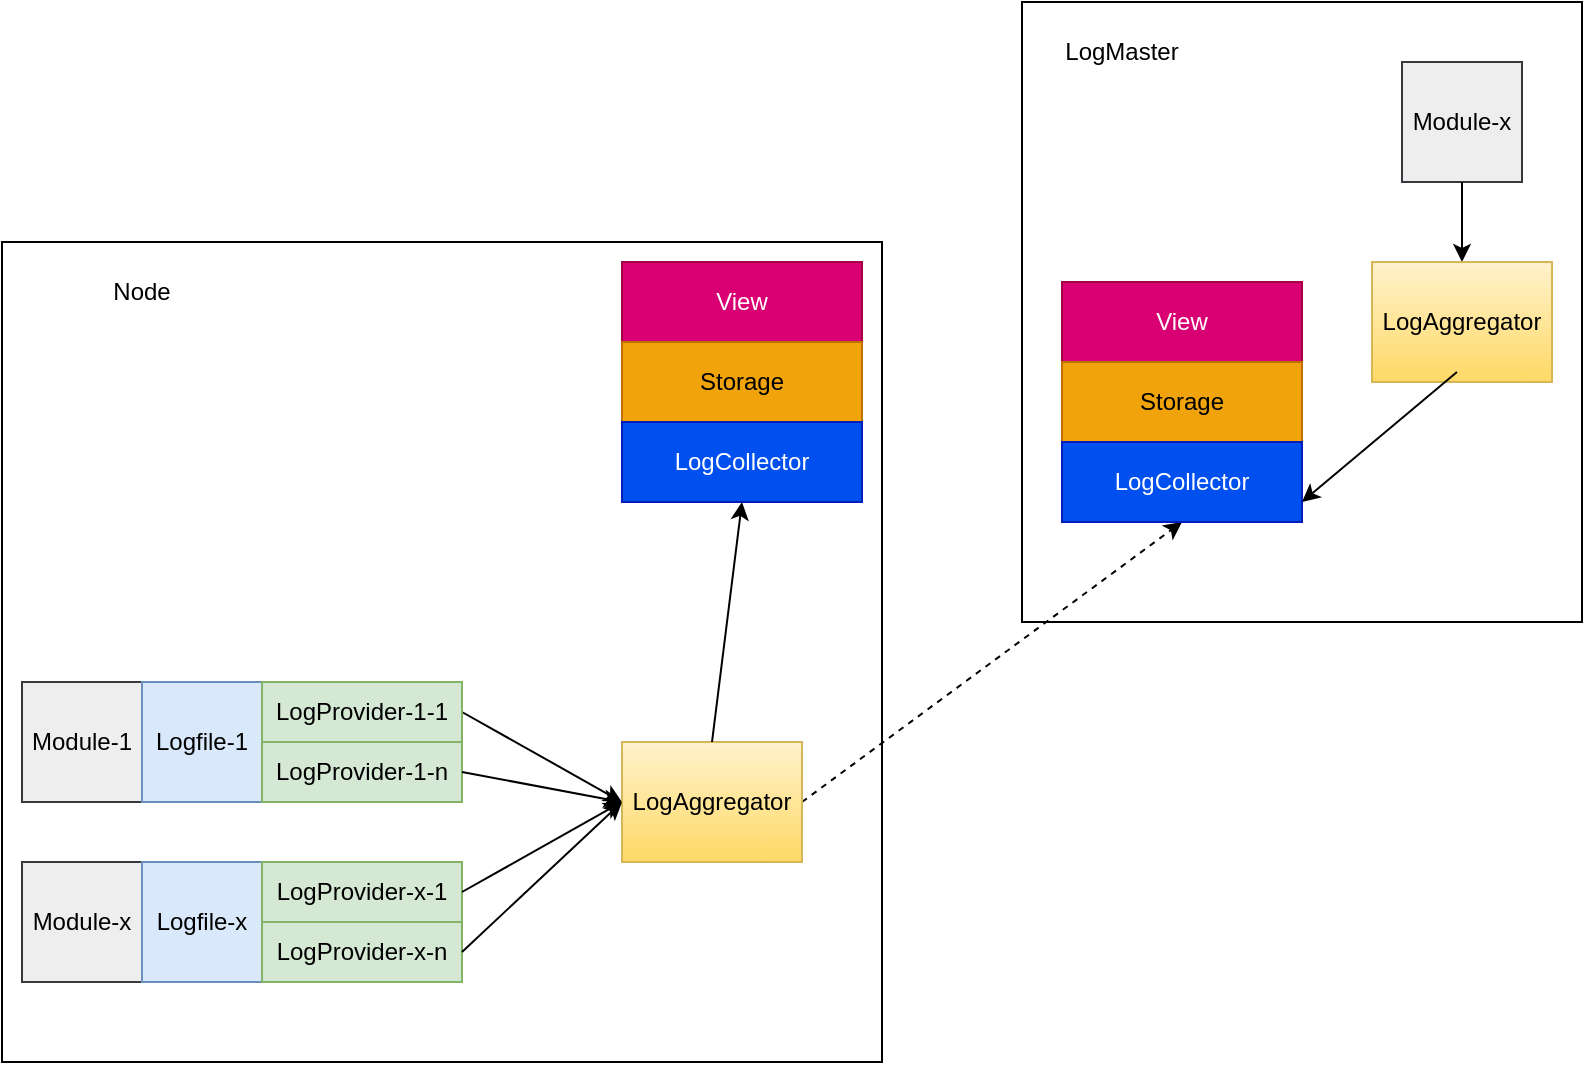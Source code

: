 <mxfile version="24.0.4" type="device" pages="2">
  <diagram name="拓扑图" id="p2P2LeGknYOb5AMSB5fG">
    <mxGraphModel dx="2074" dy="1204" grid="1" gridSize="10" guides="1" tooltips="1" connect="1" arrows="1" fold="1" page="1" pageScale="1" pageWidth="850" pageHeight="1100" math="0" shadow="0">
      <root>
        <mxCell id="0" />
        <mxCell id="1" parent="0" />
        <mxCell id="ztts3bo9O-bPbGDw9dZd-1" value="" style="rounded=0;whiteSpace=wrap;html=1;" parent="1" vertex="1">
          <mxGeometry x="30" y="200" width="440" height="410" as="geometry" />
        </mxCell>
        <mxCell id="ztts3bo9O-bPbGDw9dZd-2" value="Module-1" style="rounded=0;whiteSpace=wrap;html=1;fillColor=#eeeeee;strokeColor=#36393d;" parent="1" vertex="1">
          <mxGeometry x="40" y="420" width="60" height="60" as="geometry" />
        </mxCell>
        <mxCell id="ztts3bo9O-bPbGDw9dZd-3" value="Logfile-1" style="rounded=0;whiteSpace=wrap;html=1;fillColor=#dae8fc;strokeColor=#6c8ebf;" parent="1" vertex="1">
          <mxGeometry x="100" y="420" width="60" height="60" as="geometry" />
        </mxCell>
        <mxCell id="ztts3bo9O-bPbGDw9dZd-13" value="View" style="rounded=0;whiteSpace=wrap;html=1;fillColor=#d80073;fontColor=#ffffff;strokeColor=#A50040;" parent="1" vertex="1">
          <mxGeometry x="340" y="210" width="120" height="40" as="geometry" />
        </mxCell>
        <mxCell id="ztts3bo9O-bPbGDw9dZd-14" value="Storage" style="rounded=0;whiteSpace=wrap;html=1;fillColor=#f0a30a;fontColor=#000000;strokeColor=#BD7000;" parent="1" vertex="1">
          <mxGeometry x="340" y="250" width="120" height="40" as="geometry" />
        </mxCell>
        <mxCell id="ztts3bo9O-bPbGDw9dZd-15" value="LogCollector" style="rounded=0;whiteSpace=wrap;html=1;fillColor=#0050ef;fontColor=#ffffff;strokeColor=#001DBC;" parent="1" vertex="1">
          <mxGeometry x="340" y="290" width="120" height="40" as="geometry" />
        </mxCell>
        <mxCell id="ztts3bo9O-bPbGDw9dZd-17" value="LogProvider-1-1" style="rounded=0;whiteSpace=wrap;html=1;fillColor=#d5e8d4;strokeColor=#82b366;" parent="1" vertex="1">
          <mxGeometry x="160" y="420" width="100" height="30" as="geometry" />
        </mxCell>
        <mxCell id="ztts3bo9O-bPbGDw9dZd-18" value="" style="endArrow=classic;html=1;rounded=0;exitX=1;exitY=0.5;exitDx=0;exitDy=0;entryX=0;entryY=0.5;entryDx=0;entryDy=0;" parent="1" source="ztts3bo9O-bPbGDw9dZd-17" target="ztts3bo9O-bPbGDw9dZd-40" edge="1">
          <mxGeometry width="50" height="50" relative="1" as="geometry">
            <mxPoint x="240" y="450" as="sourcePoint" />
            <mxPoint x="310" y="330" as="targetPoint" />
          </mxGeometry>
        </mxCell>
        <mxCell id="ztts3bo9O-bPbGDw9dZd-19" value="" style="rounded=0;whiteSpace=wrap;html=1;" parent="1" vertex="1">
          <mxGeometry x="540" y="80" width="280" height="310" as="geometry" />
        </mxCell>
        <mxCell id="ztts3bo9O-bPbGDw9dZd-21" value="Node" style="text;html=1;align=center;verticalAlign=middle;whiteSpace=wrap;rounded=0;" parent="1" vertex="1">
          <mxGeometry x="70" y="210" width="60" height="30" as="geometry" />
        </mxCell>
        <mxCell id="ztts3bo9O-bPbGDw9dZd-22" value="LogMaster" style="text;html=1;align=center;verticalAlign=middle;whiteSpace=wrap;rounded=0;" parent="1" vertex="1">
          <mxGeometry x="560" y="90" width="60" height="30" as="geometry" />
        </mxCell>
        <mxCell id="ztts3bo9O-bPbGDw9dZd-26" value="" style="endArrow=classic;html=1;rounded=0;exitX=1;exitY=0.5;exitDx=0;exitDy=0;dashed=1;entryX=0.5;entryY=1;entryDx=0;entryDy=0;" parent="1" source="ztts3bo9O-bPbGDw9dZd-40" target="ztts3bo9O-bPbGDw9dZd-37" edge="1">
          <mxGeometry width="50" height="50" relative="1" as="geometry">
            <mxPoint x="460" y="480" as="sourcePoint" />
            <mxPoint x="813.04" y="358" as="targetPoint" />
          </mxGeometry>
        </mxCell>
        <mxCell id="ztts3bo9O-bPbGDw9dZd-27" value="LogProvider-1-1" style="rounded=0;whiteSpace=wrap;html=1;fillColor=#d5e8d4;strokeColor=#82b366;" parent="1" vertex="1">
          <mxGeometry x="160" y="420" width="100" height="30" as="geometry" />
        </mxCell>
        <mxCell id="ztts3bo9O-bPbGDw9dZd-28" value="LogProvider-1-n" style="rounded=0;whiteSpace=wrap;html=1;fillColor=#d5e8d4;strokeColor=#82b366;" parent="1" vertex="1">
          <mxGeometry x="160" y="450" width="100" height="30" as="geometry" />
        </mxCell>
        <mxCell id="ztts3bo9O-bPbGDw9dZd-29" value="Module-x" style="rounded=0;whiteSpace=wrap;html=1;fillColor=#eeeeee;strokeColor=#36393d;" parent="1" vertex="1">
          <mxGeometry x="40" y="510" width="60" height="60" as="geometry" />
        </mxCell>
        <mxCell id="ztts3bo9O-bPbGDw9dZd-30" value="Logfile-x" style="rounded=0;whiteSpace=wrap;html=1;fillColor=#dae8fc;strokeColor=#6c8ebf;" parent="1" vertex="1">
          <mxGeometry x="100" y="510" width="60" height="60" as="geometry" />
        </mxCell>
        <mxCell id="ztts3bo9O-bPbGDw9dZd-31" value="LogProvider-x-1" style="rounded=0;whiteSpace=wrap;html=1;fillColor=#d5e8d4;strokeColor=#82b366;" parent="1" vertex="1">
          <mxGeometry x="160" y="510" width="100" height="30" as="geometry" />
        </mxCell>
        <mxCell id="ztts3bo9O-bPbGDw9dZd-32" value="LogProvider-x-n" style="rounded=0;whiteSpace=wrap;html=1;fillColor=#d5e8d4;strokeColor=#82b366;" parent="1" vertex="1">
          <mxGeometry x="160" y="540" width="100" height="30" as="geometry" />
        </mxCell>
        <mxCell id="ztts3bo9O-bPbGDw9dZd-33" value="" style="endArrow=classic;html=1;rounded=0;exitX=1;exitY=0.5;exitDx=0;exitDy=0;entryX=0;entryY=0.5;entryDx=0;entryDy=0;" parent="1" target="ztts3bo9O-bPbGDw9dZd-40" edge="1">
          <mxGeometry width="50" height="50" relative="1" as="geometry">
            <mxPoint x="260" y="525" as="sourcePoint" />
            <mxPoint x="310" y="330" as="targetPoint" />
          </mxGeometry>
        </mxCell>
        <mxCell id="ztts3bo9O-bPbGDw9dZd-35" value="View" style="rounded=0;whiteSpace=wrap;html=1;fillColor=#d80073;fontColor=#ffffff;strokeColor=#A50040;" parent="1" vertex="1">
          <mxGeometry x="560" y="220" width="120" height="40" as="geometry" />
        </mxCell>
        <mxCell id="ztts3bo9O-bPbGDw9dZd-36" value="Storage" style="rounded=0;whiteSpace=wrap;html=1;fillColor=#f0a30a;fontColor=#000000;strokeColor=#BD7000;" parent="1" vertex="1">
          <mxGeometry x="560" y="260" width="120" height="40" as="geometry" />
        </mxCell>
        <mxCell id="ztts3bo9O-bPbGDw9dZd-37" value="LogCollector" style="rounded=0;whiteSpace=wrap;html=1;fillColor=#0050ef;fontColor=#ffffff;strokeColor=#001DBC;" parent="1" vertex="1">
          <mxGeometry x="560" y="300" width="120" height="40" as="geometry" />
        </mxCell>
        <mxCell id="ztts3bo9O-bPbGDw9dZd-38" value="Module-x" style="rounded=0;whiteSpace=wrap;html=1;fillColor=#eeeeee;strokeColor=#36393d;" parent="1" vertex="1">
          <mxGeometry x="730" y="110" width="60" height="60" as="geometry" />
        </mxCell>
        <mxCell id="ztts3bo9O-bPbGDw9dZd-39" value="" style="endArrow=classic;html=1;rounded=0;exitX=0.5;exitY=1;exitDx=0;exitDy=0;" parent="1" source="ztts3bo9O-bPbGDw9dZd-38" target="ztts3bo9O-bPbGDw9dZd-46" edge="1">
          <mxGeometry width="50" height="50" relative="1" as="geometry">
            <mxPoint x="660" y="665" as="sourcePoint" />
            <mxPoint x="710" y="470" as="targetPoint" />
          </mxGeometry>
        </mxCell>
        <mxCell id="ztts3bo9O-bPbGDw9dZd-40" value="LogAggregator" style="rounded=0;whiteSpace=wrap;html=1;fillColor=#fff2cc;gradientColor=#ffd966;strokeColor=#d6b656;" parent="1" vertex="1">
          <mxGeometry x="340" y="450" width="90" height="60" as="geometry" />
        </mxCell>
        <mxCell id="ztts3bo9O-bPbGDw9dZd-43" value="" style="endArrow=classic;html=1;rounded=0;exitX=1;exitY=0.5;exitDx=0;exitDy=0;entryX=0;entryY=0.5;entryDx=0;entryDy=0;" parent="1" source="ztts3bo9O-bPbGDw9dZd-28" target="ztts3bo9O-bPbGDw9dZd-40" edge="1">
          <mxGeometry width="50" height="50" relative="1" as="geometry">
            <mxPoint x="260" y="457.5" as="sourcePoint" />
            <mxPoint x="340" y="502.5" as="targetPoint" />
          </mxGeometry>
        </mxCell>
        <mxCell id="ztts3bo9O-bPbGDw9dZd-44" value="" style="endArrow=classic;html=1;rounded=0;exitX=1;exitY=0.5;exitDx=0;exitDy=0;entryX=0;entryY=0.5;entryDx=0;entryDy=0;" parent="1" target="ztts3bo9O-bPbGDw9dZd-40" edge="1">
          <mxGeometry width="50" height="50" relative="1" as="geometry">
            <mxPoint x="260" y="555" as="sourcePoint" />
            <mxPoint x="340" y="510" as="targetPoint" />
          </mxGeometry>
        </mxCell>
        <mxCell id="ztts3bo9O-bPbGDw9dZd-45" value="" style="endArrow=classic;html=1;rounded=0;exitX=0.5;exitY=0;exitDx=0;exitDy=0;entryX=0.5;entryY=1;entryDx=0;entryDy=0;" parent="1" source="ztts3bo9O-bPbGDw9dZd-40" target="ztts3bo9O-bPbGDw9dZd-15" edge="1">
          <mxGeometry width="50" height="50" relative="1" as="geometry">
            <mxPoint x="590" y="495" as="sourcePoint" />
            <mxPoint x="670" y="540" as="targetPoint" />
          </mxGeometry>
        </mxCell>
        <mxCell id="ztts3bo9O-bPbGDw9dZd-46" value="LogAggregator" style="rounded=0;whiteSpace=wrap;html=1;fillColor=#fff2cc;gradientColor=#ffd966;strokeColor=#d6b656;" parent="1" vertex="1">
          <mxGeometry x="715" y="210" width="90" height="60" as="geometry" />
        </mxCell>
        <mxCell id="ztts3bo9O-bPbGDw9dZd-47" value="" style="endArrow=classic;html=1;rounded=0;exitX=0.5;exitY=1;exitDx=0;exitDy=0;entryX=1;entryY=0.75;entryDx=0;entryDy=0;" parent="1" target="ztts3bo9O-bPbGDw9dZd-37" edge="1">
          <mxGeometry width="50" height="50" relative="1" as="geometry">
            <mxPoint x="757.5" y="265" as="sourcePoint" />
            <mxPoint x="762.5" y="295" as="targetPoint" />
          </mxGeometry>
        </mxCell>
      </root>
    </mxGraphModel>
  </diagram>
  <diagram id="Ct0zSJNb9hkx9Akl5V0Z" name="ELK部署方案">
    <mxGraphModel dx="2074" dy="1204" grid="1" gridSize="10" guides="1" tooltips="1" connect="1" arrows="1" fold="1" page="1" pageScale="1" pageWidth="827" pageHeight="1169" math="0" shadow="0">
      <root>
        <mxCell id="0" />
        <mxCell id="1" parent="0" />
        <mxCell id="JRjlXMU3bRyVI7rvIlYG-1" value="" style="rounded=0;whiteSpace=wrap;html=1;" vertex="1" parent="1">
          <mxGeometry x="30" y="200" width="440" height="410" as="geometry" />
        </mxCell>
        <mxCell id="JRjlXMU3bRyVI7rvIlYG-2" value="Module-1" style="rounded=0;whiteSpace=wrap;html=1;fillColor=#eeeeee;strokeColor=#36393d;" vertex="1" parent="1">
          <mxGeometry x="40" y="420" width="60" height="60" as="geometry" />
        </mxCell>
        <mxCell id="JRjlXMU3bRyVI7rvIlYG-3" value="Logfile-1" style="rounded=0;whiteSpace=wrap;html=1;fillColor=#dae8fc;strokeColor=#6c8ebf;" vertex="1" parent="1">
          <mxGeometry x="100" y="420" width="60" height="60" as="geometry" />
        </mxCell>
        <mxCell id="JRjlXMU3bRyVI7rvIlYG-4" value="kibana" style="rounded=0;whiteSpace=wrap;html=1;fillColor=#d80073;fontColor=#ffffff;strokeColor=#A50040;" vertex="1" parent="1">
          <mxGeometry x="340" y="210" width="120" height="40" as="geometry" />
        </mxCell>
        <mxCell id="JRjlXMU3bRyVI7rvIlYG-5" value="Elasticsearch" style="rounded=0;whiteSpace=wrap;html=1;fillColor=#f0a30a;fontColor=#000000;strokeColor=#BD7000;" vertex="1" parent="1">
          <mxGeometry x="340" y="250" width="120" height="40" as="geometry" />
        </mxCell>
        <mxCell id="JRjlXMU3bRyVI7rvIlYG-7" value="LogProvider-1-1" style="rounded=0;whiteSpace=wrap;html=1;fillColor=#d5e8d4;strokeColor=#82b366;" vertex="1" parent="1">
          <mxGeometry x="160" y="420" width="100" height="30" as="geometry" />
        </mxCell>
        <mxCell id="JRjlXMU3bRyVI7rvIlYG-8" value="" style="endArrow=classic;html=1;rounded=0;exitX=1;exitY=0.5;exitDx=0;exitDy=0;entryX=0;entryY=0.5;entryDx=0;entryDy=0;" edge="1" parent="1" source="JRjlXMU3bRyVI7rvIlYG-7" target="JRjlXMU3bRyVI7rvIlYG-25">
          <mxGeometry width="50" height="50" relative="1" as="geometry">
            <mxPoint x="240" y="450" as="sourcePoint" />
            <mxPoint x="310" y="330" as="targetPoint" />
          </mxGeometry>
        </mxCell>
        <mxCell id="JRjlXMU3bRyVI7rvIlYG-9" value="" style="rounded=0;whiteSpace=wrap;html=1;" vertex="1" parent="1">
          <mxGeometry x="540" y="80" width="280" height="310" as="geometry" />
        </mxCell>
        <mxCell id="JRjlXMU3bRyVI7rvIlYG-10" value="Node" style="text;html=1;align=center;verticalAlign=middle;whiteSpace=wrap;rounded=0;" vertex="1" parent="1">
          <mxGeometry x="70" y="210" width="60" height="30" as="geometry" />
        </mxCell>
        <mxCell id="JRjlXMU3bRyVI7rvIlYG-11" value="LogMaster" style="text;html=1;align=center;verticalAlign=middle;whiteSpace=wrap;rounded=0;" vertex="1" parent="1">
          <mxGeometry x="560" y="90" width="60" height="30" as="geometry" />
        </mxCell>
        <mxCell id="JRjlXMU3bRyVI7rvIlYG-12" value="" style="endArrow=classic;html=1;rounded=0;exitX=1;exitY=0.5;exitDx=0;exitDy=0;dashed=1;entryX=0.433;entryY=0.95;entryDx=0;entryDy=0;entryPerimeter=0;" edge="1" parent="1" source="JRjlXMU3bRyVI7rvIlYG-25" target="JRjlXMU3bRyVI7rvIlYG-21">
          <mxGeometry width="50" height="50" relative="1" as="geometry">
            <mxPoint x="460" y="480" as="sourcePoint" />
            <mxPoint x="620" y="340" as="targetPoint" />
          </mxGeometry>
        </mxCell>
        <mxCell id="JRjlXMU3bRyVI7rvIlYG-13" value="Filebeat-1-1" style="rounded=0;whiteSpace=wrap;html=1;fillColor=#d5e8d4;strokeColor=#82b366;" vertex="1" parent="1">
          <mxGeometry x="160" y="420" width="100" height="30" as="geometry" />
        </mxCell>
        <mxCell id="JRjlXMU3bRyVI7rvIlYG-14" value="Filebeat-1-n" style="rounded=0;whiteSpace=wrap;html=1;fillColor=#d5e8d4;strokeColor=#82b366;" vertex="1" parent="1">
          <mxGeometry x="160" y="450" width="100" height="30" as="geometry" />
        </mxCell>
        <mxCell id="JRjlXMU3bRyVI7rvIlYG-15" value="Module-x" style="rounded=0;whiteSpace=wrap;html=1;fillColor=#eeeeee;strokeColor=#36393d;" vertex="1" parent="1">
          <mxGeometry x="40" y="510" width="60" height="60" as="geometry" />
        </mxCell>
        <mxCell id="JRjlXMU3bRyVI7rvIlYG-16" value="Logfile-x" style="rounded=0;whiteSpace=wrap;html=1;fillColor=#dae8fc;strokeColor=#6c8ebf;" vertex="1" parent="1">
          <mxGeometry x="100" y="510" width="60" height="60" as="geometry" />
        </mxCell>
        <mxCell id="JRjlXMU3bRyVI7rvIlYG-17" value="Filebeat-x-1" style="rounded=0;whiteSpace=wrap;html=1;fillColor=#d5e8d4;strokeColor=#82b366;" vertex="1" parent="1">
          <mxGeometry x="160" y="510" width="100" height="30" as="geometry" />
        </mxCell>
        <mxCell id="JRjlXMU3bRyVI7rvIlYG-18" value="Filebeat-x-n" style="rounded=0;whiteSpace=wrap;html=1;fillColor=#d5e8d4;strokeColor=#82b366;" vertex="1" parent="1">
          <mxGeometry x="160" y="540" width="100" height="30" as="geometry" />
        </mxCell>
        <mxCell id="JRjlXMU3bRyVI7rvIlYG-19" value="" style="endArrow=classic;html=1;rounded=0;exitX=1;exitY=0.5;exitDx=0;exitDy=0;entryX=0;entryY=0.5;entryDx=0;entryDy=0;" edge="1" parent="1" target="JRjlXMU3bRyVI7rvIlYG-25">
          <mxGeometry width="50" height="50" relative="1" as="geometry">
            <mxPoint x="260" y="525" as="sourcePoint" />
            <mxPoint x="310" y="330" as="targetPoint" />
          </mxGeometry>
        </mxCell>
        <mxCell id="JRjlXMU3bRyVI7rvIlYG-20" value="kibana" style="rounded=0;whiteSpace=wrap;html=1;fillColor=#d80073;fontColor=#ffffff;strokeColor=#A50040;" vertex="1" parent="1">
          <mxGeometry x="560" y="220" width="120" height="40" as="geometry" />
        </mxCell>
        <mxCell id="JRjlXMU3bRyVI7rvIlYG-21" value="Elasticsearch" style="rounded=0;whiteSpace=wrap;html=1;fillColor=#f0a30a;fontColor=#000000;strokeColor=#BD7000;" vertex="1" parent="1">
          <mxGeometry x="560" y="260" width="120" height="40" as="geometry" />
        </mxCell>
        <mxCell id="JRjlXMU3bRyVI7rvIlYG-23" value="Module-x" style="rounded=0;whiteSpace=wrap;html=1;fillColor=#eeeeee;strokeColor=#36393d;" vertex="1" parent="1">
          <mxGeometry x="730" y="110" width="60" height="60" as="geometry" />
        </mxCell>
        <mxCell id="JRjlXMU3bRyVI7rvIlYG-24" value="" style="endArrow=classic;html=1;rounded=0;exitX=0.5;exitY=1;exitDx=0;exitDy=0;" edge="1" parent="1" source="JRjlXMU3bRyVI7rvIlYG-23" target="JRjlXMU3bRyVI7rvIlYG-29">
          <mxGeometry width="50" height="50" relative="1" as="geometry">
            <mxPoint x="660" y="665" as="sourcePoint" />
            <mxPoint x="710" y="470" as="targetPoint" />
          </mxGeometry>
        </mxCell>
        <mxCell id="JRjlXMU3bRyVI7rvIlYG-25" value="Logstash" style="rounded=0;whiteSpace=wrap;html=1;fillColor=#fff2cc;gradientColor=#ffd966;strokeColor=#d6b656;" vertex="1" parent="1">
          <mxGeometry x="340" y="450" width="90" height="60" as="geometry" />
        </mxCell>
        <mxCell id="JRjlXMU3bRyVI7rvIlYG-26" value="" style="endArrow=classic;html=1;rounded=0;exitX=1;exitY=0.5;exitDx=0;exitDy=0;entryX=0;entryY=0.5;entryDx=0;entryDy=0;" edge="1" parent="1" source="JRjlXMU3bRyVI7rvIlYG-14" target="JRjlXMU3bRyVI7rvIlYG-25">
          <mxGeometry width="50" height="50" relative="1" as="geometry">
            <mxPoint x="260" y="457.5" as="sourcePoint" />
            <mxPoint x="340" y="502.5" as="targetPoint" />
          </mxGeometry>
        </mxCell>
        <mxCell id="JRjlXMU3bRyVI7rvIlYG-27" value="" style="endArrow=classic;html=1;rounded=0;exitX=1;exitY=0.5;exitDx=0;exitDy=0;entryX=0;entryY=0.5;entryDx=0;entryDy=0;" edge="1" parent="1" target="JRjlXMU3bRyVI7rvIlYG-25">
          <mxGeometry width="50" height="50" relative="1" as="geometry">
            <mxPoint x="260" y="555" as="sourcePoint" />
            <mxPoint x="340" y="510" as="targetPoint" />
          </mxGeometry>
        </mxCell>
        <mxCell id="JRjlXMU3bRyVI7rvIlYG-28" value="" style="endArrow=classic;html=1;rounded=0;exitX=0.5;exitY=0;exitDx=0;exitDy=0;entryX=0.5;entryY=1;entryDx=0;entryDy=0;" edge="1" parent="1" source="JRjlXMU3bRyVI7rvIlYG-25" target="JRjlXMU3bRyVI7rvIlYG-5">
          <mxGeometry width="50" height="50" relative="1" as="geometry">
            <mxPoint x="590" y="495" as="sourcePoint" />
            <mxPoint x="400" y="330" as="targetPoint" />
          </mxGeometry>
        </mxCell>
        <mxCell id="JRjlXMU3bRyVI7rvIlYG-29" value="Logstash" style="rounded=0;whiteSpace=wrap;html=1;fillColor=#fff2cc;gradientColor=#ffd966;strokeColor=#d6b656;" vertex="1" parent="1">
          <mxGeometry x="715" y="210" width="90" height="60" as="geometry" />
        </mxCell>
        <mxCell id="JRjlXMU3bRyVI7rvIlYG-30" value="" style="endArrow=classic;html=1;rounded=0;exitX=0.5;exitY=1;exitDx=0;exitDy=0;entryX=1;entryY=0.5;entryDx=0;entryDy=0;" edge="1" parent="1" target="JRjlXMU3bRyVI7rvIlYG-21">
          <mxGeometry width="50" height="50" relative="1" as="geometry">
            <mxPoint x="757.5" y="265" as="sourcePoint" />
            <mxPoint x="680" y="330" as="targetPoint" />
          </mxGeometry>
        </mxCell>
      </root>
    </mxGraphModel>
  </diagram>
</mxfile>
